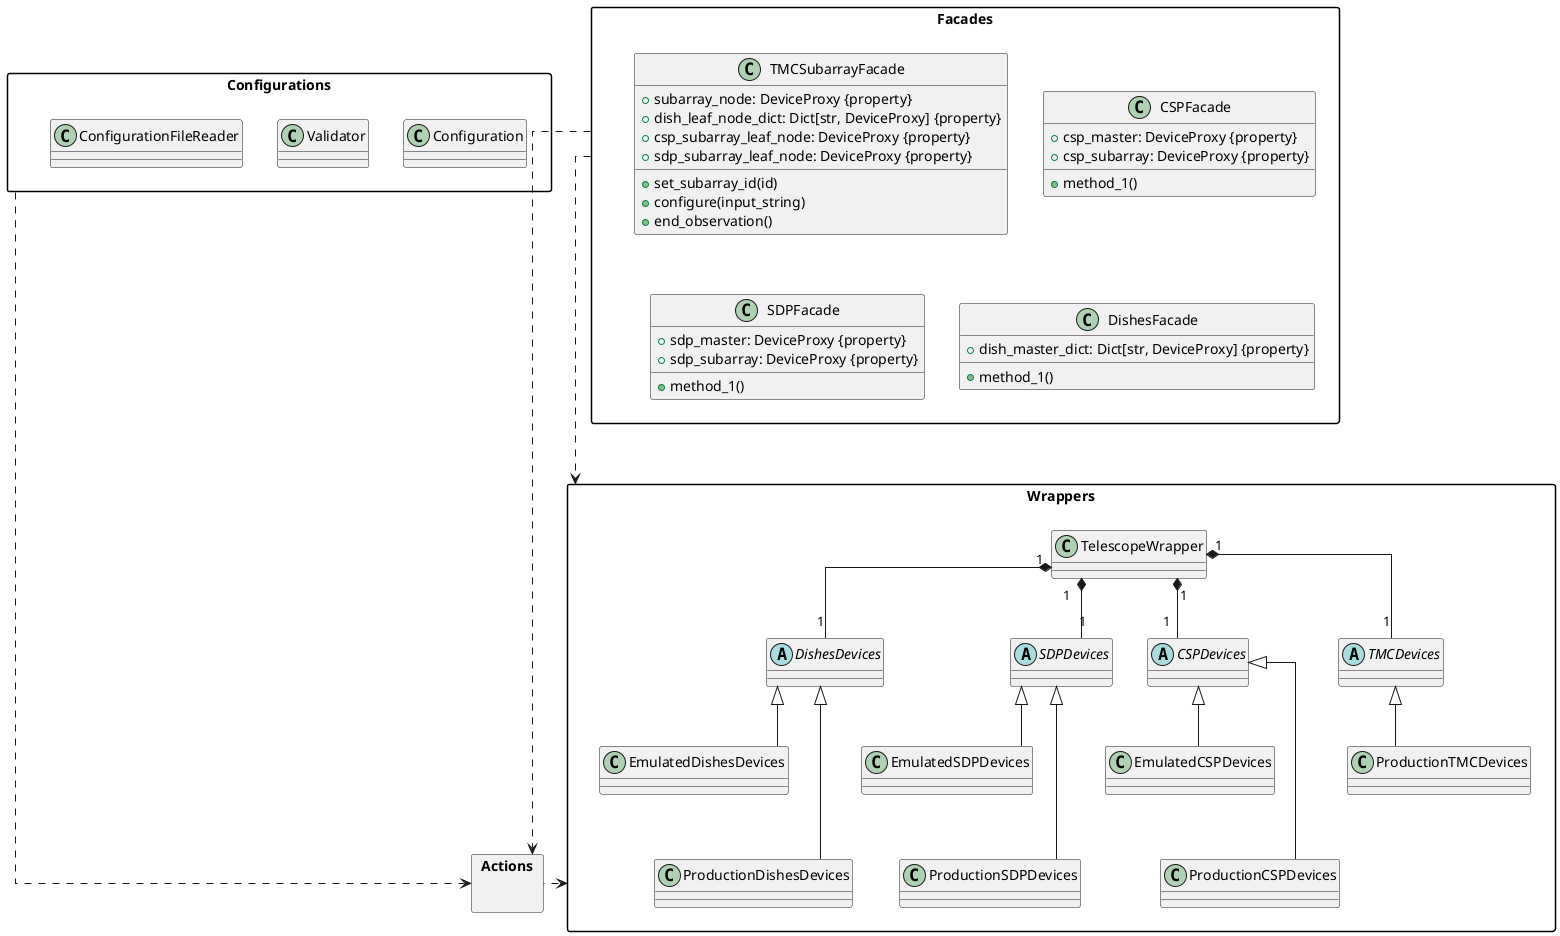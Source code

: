@startuml

skinparam packageStyle rectangle
skinparam linetype ortho

' Enforce vertical layout
top to bottom direction

package "Configurations" {
    ' Configuration class to the left of Facades
    class Configuration {
    }
    class Validator {}
    class ConfigurationFileReader {}
}


' Facades at the top
package "Facades" {
    class TMCSubarrayFacade {
        + subarray_node: DeviceProxy {property}
        + dish_leaf_node_dict: Dict[str, DeviceProxy] {property}
        + csp_subarray_leaf_node: DeviceProxy {property}
        + sdp_subarray_leaf_node: DeviceProxy {property}
        + set_subarray_id(id)
        + configure(input_string)
        + end_observation()
    }

    class CSPFacade {
        + csp_master: DeviceProxy {property}
        + csp_subarray: DeviceProxy {property}
        + method_1()
    }

    class SDPFacade {
        + sdp_master: DeviceProxy {property}
        + sdp_subarray: DeviceProxy {property}
        + method_1()
    }

    class DishesFacade {
        + dish_master_dict: Dict[str, DeviceProxy] {property}
        + method_1()
    }
}

Configuration -[hidden]right- Facades

' Wrappers and Devices in the middle
package "Wrappers" {
    class TelescopeWrapper {
    }

    abstract class TMCDevices
    class ProductionTMCDevices
    abstract class CSPDevices
    class EmulatedCSPDevices
    class ProductionCSPDevices
    abstract class SDPDevices
    class EmulatedSDPDevices
    class ProductionSDPDevices
    abstract class DishesDevices
    class EmulatedDishesDevices
    class ProductionDishesDevices

    ProductionTMCDevices -up-|> TMCDevices
    EmulatedCSPDevices -up-|> CSPDevices
    ProductionCSPDevices -up-|> CSPDevices
    EmulatedSDPDevices -up-|> SDPDevices
    ProductionSDPDevices -up-|> SDPDevices
    EmulatedDishesDevices -up-|> DishesDevices
    ProductionDishesDevices -up-|> DishesDevices

    TelescopeWrapper "1" *-- "1" TMCDevices
    TelescopeWrapper "1" *-- "1" CSPDevices
    TelescopeWrapper "1" *-- "1" SDPDevices
    TelescopeWrapper "1" *-- "1" DishesDevices
}



package "Actions" {

}
' ensure Actions are below Wrappers
"Wrappers" -[hidden]down--- Actions
Actions ..up..> Wrappers
"Facades" ..down..> Actions
"Configurations" ..down..> Actions

' Stacking packages vertically
Facades -[hidden]down- "Wrappers"
Facades ..down..> "Wrappers"

' Position emulated devices slightly lower
EmulatedCSPDevices -[hidden]down- ProductionCSPDevices
EmulatedSDPDevices -[hidden]down- ProductionSDPDevices
EmulatedDishesDevices -[hidden]down- ProductionDishesDevices

@enduml